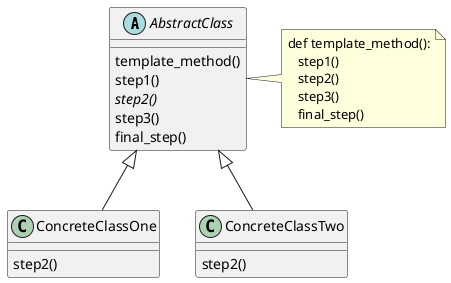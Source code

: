 @startuml
abstract class AbstractClass {
template_method()
step1()
{abstract} step2()
step3()
final_step()
}
note right of AbstractClass
def template_method():
   step1()
   step2()
   step3()
   final_step()
end note

class ConcreteClassOne {
step2()
}

class ConcreteClassTwo {
step2()
}

' Connections
ConcreteClassOne -up-|> AbstractClass
ConcreteClassTwo -up-|> AbstractClass

@enduml

